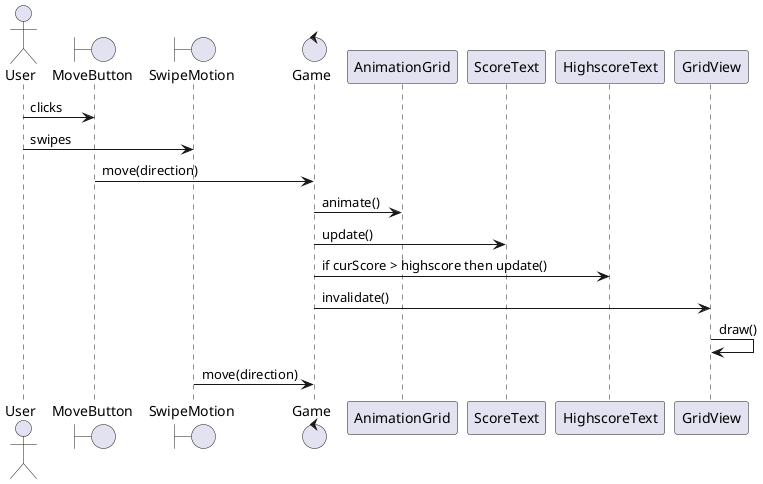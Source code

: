 @startuml

actor User
boundary MoveButton
boundary SwipeMotion
control Game

User -> MoveButton : clicks
User -> SwipeMotion : swipes
MoveButton -> Game : move(direction)
Game -> AnimationGrid : animate()
Game -> ScoreText : update()
Game -> HighscoreText : if curScore > highscore then update()
Game -> GridView : invalidate()
GridView -> GridView : draw()

SwipeMotion -> Game : move(direction)

@enduml
